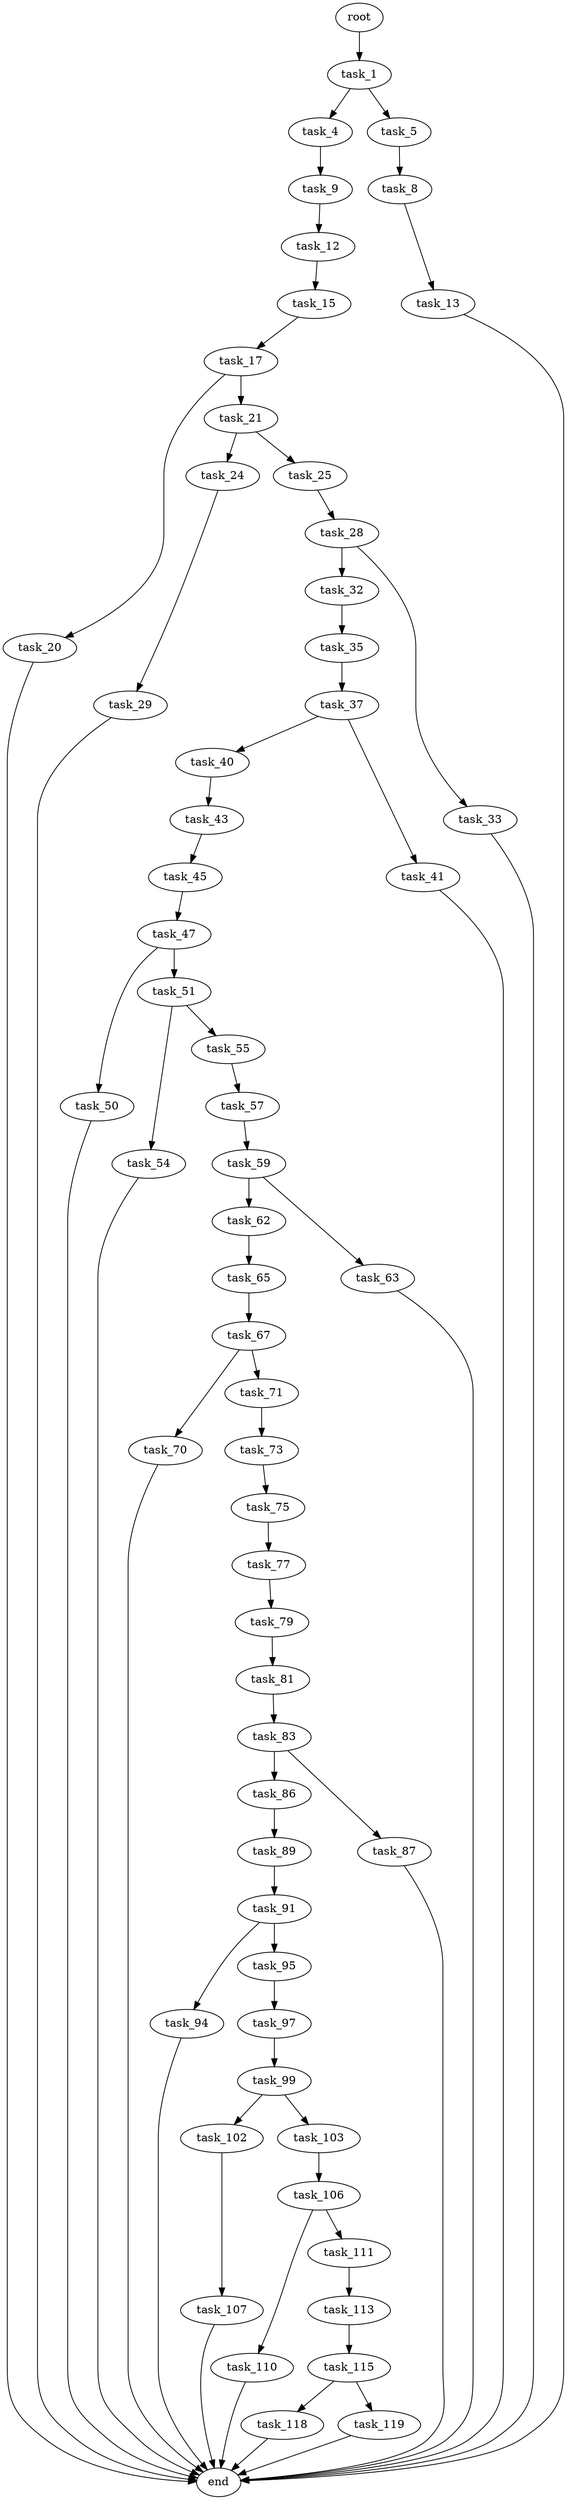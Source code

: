 digraph G {
  root [size="0.000000"];
  task_1 [size="8133735860.000000"];
  task_4 [size="21108787552.000000"];
  task_5 [size="3399472978.000000"];
  task_9 [size="368293445632.000000"];
  task_8 [size="19297189125.000000"];
  task_13 [size="703003767752.000000"];
  task_12 [size="63987069297.000000"];
  task_15 [size="68719476736.000000"];
  end [size="0.000000"];
  task_17 [size="22268243099.000000"];
  task_20 [size="68719476736.000000"];
  task_21 [size="148789339945.000000"];
  task_24 [size="25104031342.000000"];
  task_25 [size="16504454888.000000"];
  task_29 [size="1073741824000.000000"];
  task_28 [size="9521568678.000000"];
  task_32 [size="16032190497.000000"];
  task_33 [size="20907795553.000000"];
  task_35 [size="226188395158.000000"];
  task_37 [size="91380617987.000000"];
  task_40 [size="28991029248.000000"];
  task_41 [size="549755813888.000000"];
  task_43 [size="10240763904.000000"];
  task_45 [size="149022367416.000000"];
  task_47 [size="231928233984.000000"];
  task_50 [size="179547831476.000000"];
  task_51 [size="2476164152.000000"];
  task_54 [size="8589934592.000000"];
  task_55 [size="2821546908.000000"];
  task_57 [size="1085108912.000000"];
  task_59 [size="4335967536.000000"];
  task_62 [size="418793413230.000000"];
  task_63 [size="55920627374.000000"];
  task_65 [size="782757789696.000000"];
  task_67 [size="231928233984.000000"];
  task_70 [size="368293445632.000000"];
  task_71 [size="3413527417.000000"];
  task_73 [size="27497494047.000000"];
  task_75 [size="549755813888.000000"];
  task_77 [size="9048055024.000000"];
  task_79 [size="68719476736.000000"];
  task_81 [size="2165988619.000000"];
  task_83 [size="25649625656.000000"];
  task_86 [size="231928233984.000000"];
  task_87 [size="235278397667.000000"];
  task_89 [size="3455737565.000000"];
  task_91 [size="75999603900.000000"];
  task_94 [size="43569774209.000000"];
  task_95 [size="231928233984.000000"];
  task_97 [size="24509457470.000000"];
  task_99 [size="368293445632.000000"];
  task_102 [size="782757789696.000000"];
  task_103 [size="616541115476.000000"];
  task_107 [size="120915544032.000000"];
  task_106 [size="28991029248.000000"];
  task_110 [size="7290220060.000000"];
  task_111 [size="68968706544.000000"];
  task_113 [size="1035445271619.000000"];
  task_115 [size="185569103949.000000"];
  task_118 [size="134217728000.000000"];
  task_119 [size="12718223791.000000"];

  root -> task_1 [size="1.000000"];
  task_1 -> task_4 [size="301989888.000000"];
  task_1 -> task_5 [size="301989888.000000"];
  task_4 -> task_9 [size="33554432.000000"];
  task_5 -> task_8 [size="75497472.000000"];
  task_9 -> task_12 [size="411041792.000000"];
  task_8 -> task_13 [size="301989888.000000"];
  task_13 -> end [size="1.000000"];
  task_12 -> task_15 [size="301989888.000000"];
  task_15 -> task_17 [size="134217728.000000"];
  task_17 -> task_20 [size="679477248.000000"];
  task_17 -> task_21 [size="679477248.000000"];
  task_20 -> end [size="1.000000"];
  task_21 -> task_24 [size="679477248.000000"];
  task_21 -> task_25 [size="679477248.000000"];
  task_24 -> task_29 [size="33554432.000000"];
  task_25 -> task_28 [size="301989888.000000"];
  task_29 -> end [size="1.000000"];
  task_28 -> task_32 [size="411041792.000000"];
  task_28 -> task_33 [size="411041792.000000"];
  task_32 -> task_35 [size="411041792.000000"];
  task_33 -> end [size="1.000000"];
  task_35 -> task_37 [size="209715200.000000"];
  task_37 -> task_40 [size="75497472.000000"];
  task_37 -> task_41 [size="75497472.000000"];
  task_40 -> task_43 [size="75497472.000000"];
  task_41 -> end [size="1.000000"];
  task_43 -> task_45 [size="33554432.000000"];
  task_45 -> task_47 [size="536870912.000000"];
  task_47 -> task_50 [size="301989888.000000"];
  task_47 -> task_51 [size="301989888.000000"];
  task_50 -> end [size="1.000000"];
  task_51 -> task_54 [size="75497472.000000"];
  task_51 -> task_55 [size="75497472.000000"];
  task_54 -> end [size="1.000000"];
  task_55 -> task_57 [size="75497472.000000"];
  task_57 -> task_59 [size="33554432.000000"];
  task_59 -> task_62 [size="134217728.000000"];
  task_59 -> task_63 [size="134217728.000000"];
  task_62 -> task_65 [size="301989888.000000"];
  task_63 -> end [size="1.000000"];
  task_65 -> task_67 [size="679477248.000000"];
  task_67 -> task_70 [size="301989888.000000"];
  task_67 -> task_71 [size="301989888.000000"];
  task_70 -> end [size="1.000000"];
  task_71 -> task_73 [size="411041792.000000"];
  task_73 -> task_75 [size="838860800.000000"];
  task_75 -> task_77 [size="536870912.000000"];
  task_77 -> task_79 [size="411041792.000000"];
  task_79 -> task_81 [size="134217728.000000"];
  task_81 -> task_83 [size="75497472.000000"];
  task_83 -> task_86 [size="536870912.000000"];
  task_83 -> task_87 [size="536870912.000000"];
  task_86 -> task_89 [size="301989888.000000"];
  task_87 -> end [size="1.000000"];
  task_89 -> task_91 [size="411041792.000000"];
  task_91 -> task_94 [size="134217728.000000"];
  task_91 -> task_95 [size="134217728.000000"];
  task_94 -> end [size="1.000000"];
  task_95 -> task_97 [size="301989888.000000"];
  task_97 -> task_99 [size="679477248.000000"];
  task_99 -> task_102 [size="411041792.000000"];
  task_99 -> task_103 [size="411041792.000000"];
  task_102 -> task_107 [size="679477248.000000"];
  task_103 -> task_106 [size="536870912.000000"];
  task_107 -> end [size="1.000000"];
  task_106 -> task_110 [size="75497472.000000"];
  task_106 -> task_111 [size="75497472.000000"];
  task_110 -> end [size="1.000000"];
  task_111 -> task_113 [size="134217728.000000"];
  task_113 -> task_115 [size="838860800.000000"];
  task_115 -> task_118 [size="301989888.000000"];
  task_115 -> task_119 [size="301989888.000000"];
  task_118 -> end [size="1.000000"];
  task_119 -> end [size="1.000000"];
}
